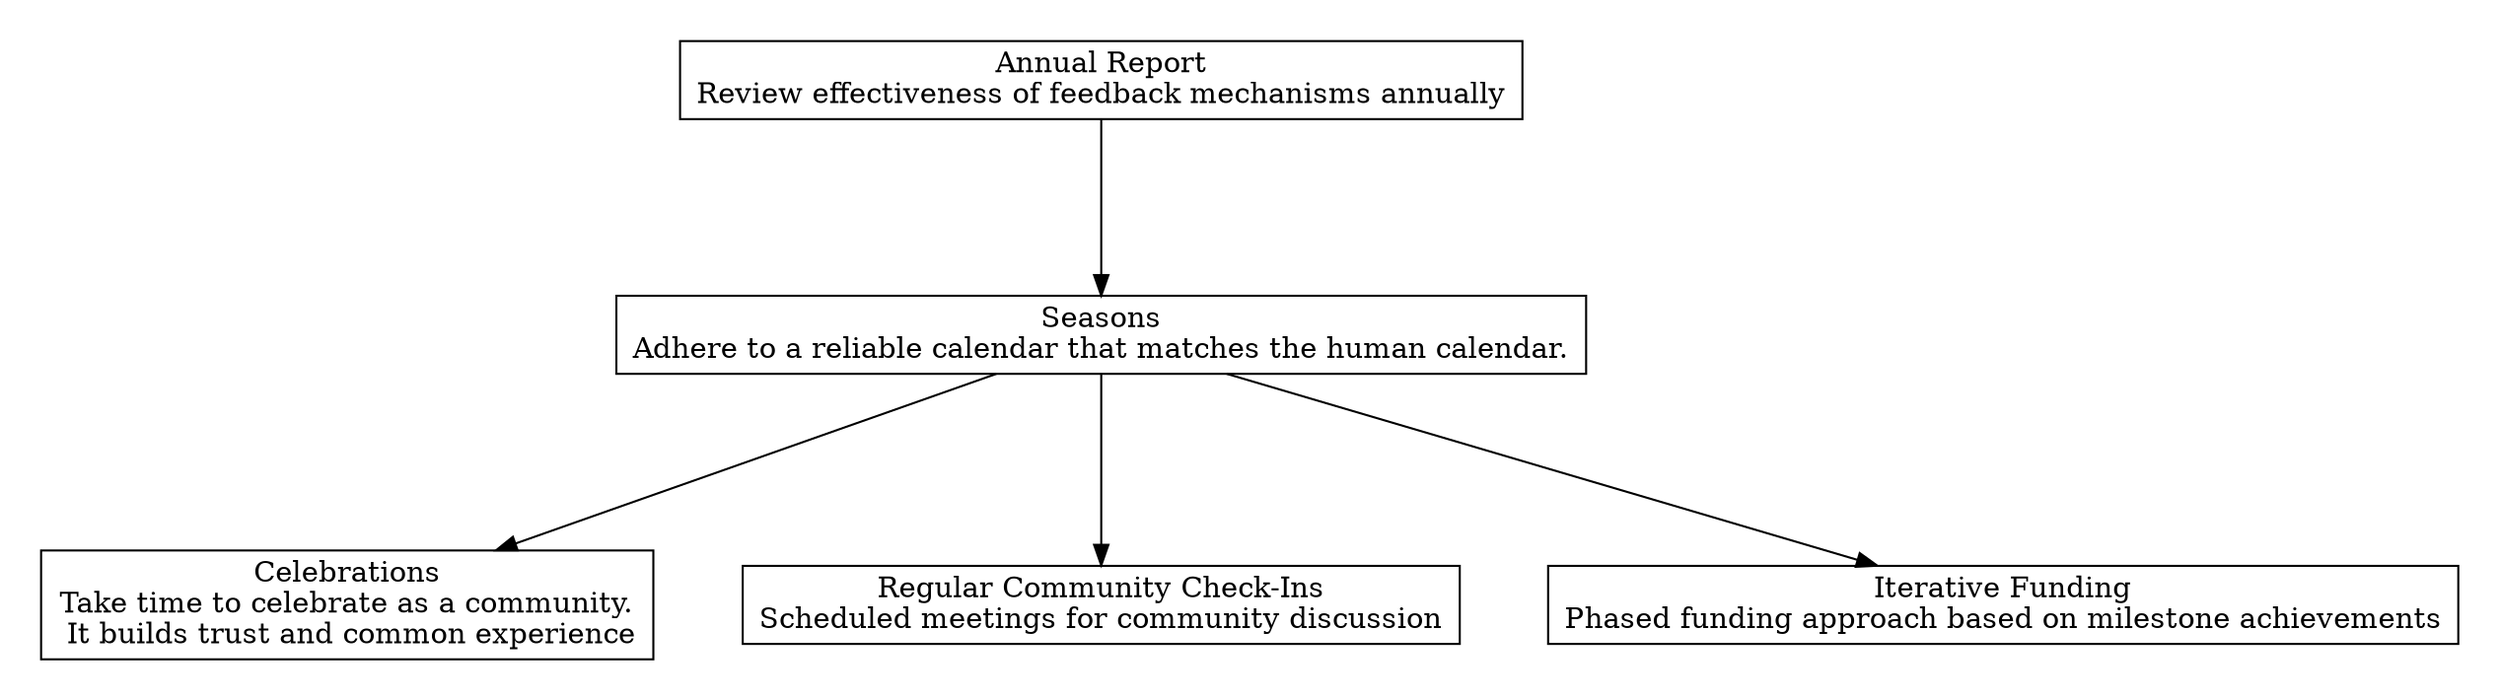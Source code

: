 digraph "" {
	graph [nodesep=0.6,
		rankdir=TB,
		ranksep=1.2
	];
	node [label="\N",
		shape=box
	];
	subgraph cluster_predecessors {
		graph [rank=max,
			style=invis
		];
		"Annual Report"	[label="Annual Report\nReview effectiveness of feedback mechanisms annually"];
	}
	subgraph cluster_descendants {
		graph [rank=min,
			style=invis
		];
		"Iterative Funding"	[label="Iterative Funding\nPhased funding approach based on milestone achievements"];
		"Regular Community Check-Ins"	[label="Regular Community Check-Ins\nScheduled meetings for community discussion"];
		Celebrations	[label="Celebrations\nTake time to celebrate as a community.\n It builds trust and common experience"];
	}
	Seasons	[label="Seasons\nAdhere to a reliable calendar that matches the human calendar.\n"];
	Seasons -> "Iterative Funding";
	Seasons -> "Regular Community Check-Ins";
	Seasons -> Celebrations;
	"Annual Report" -> Seasons;
}
